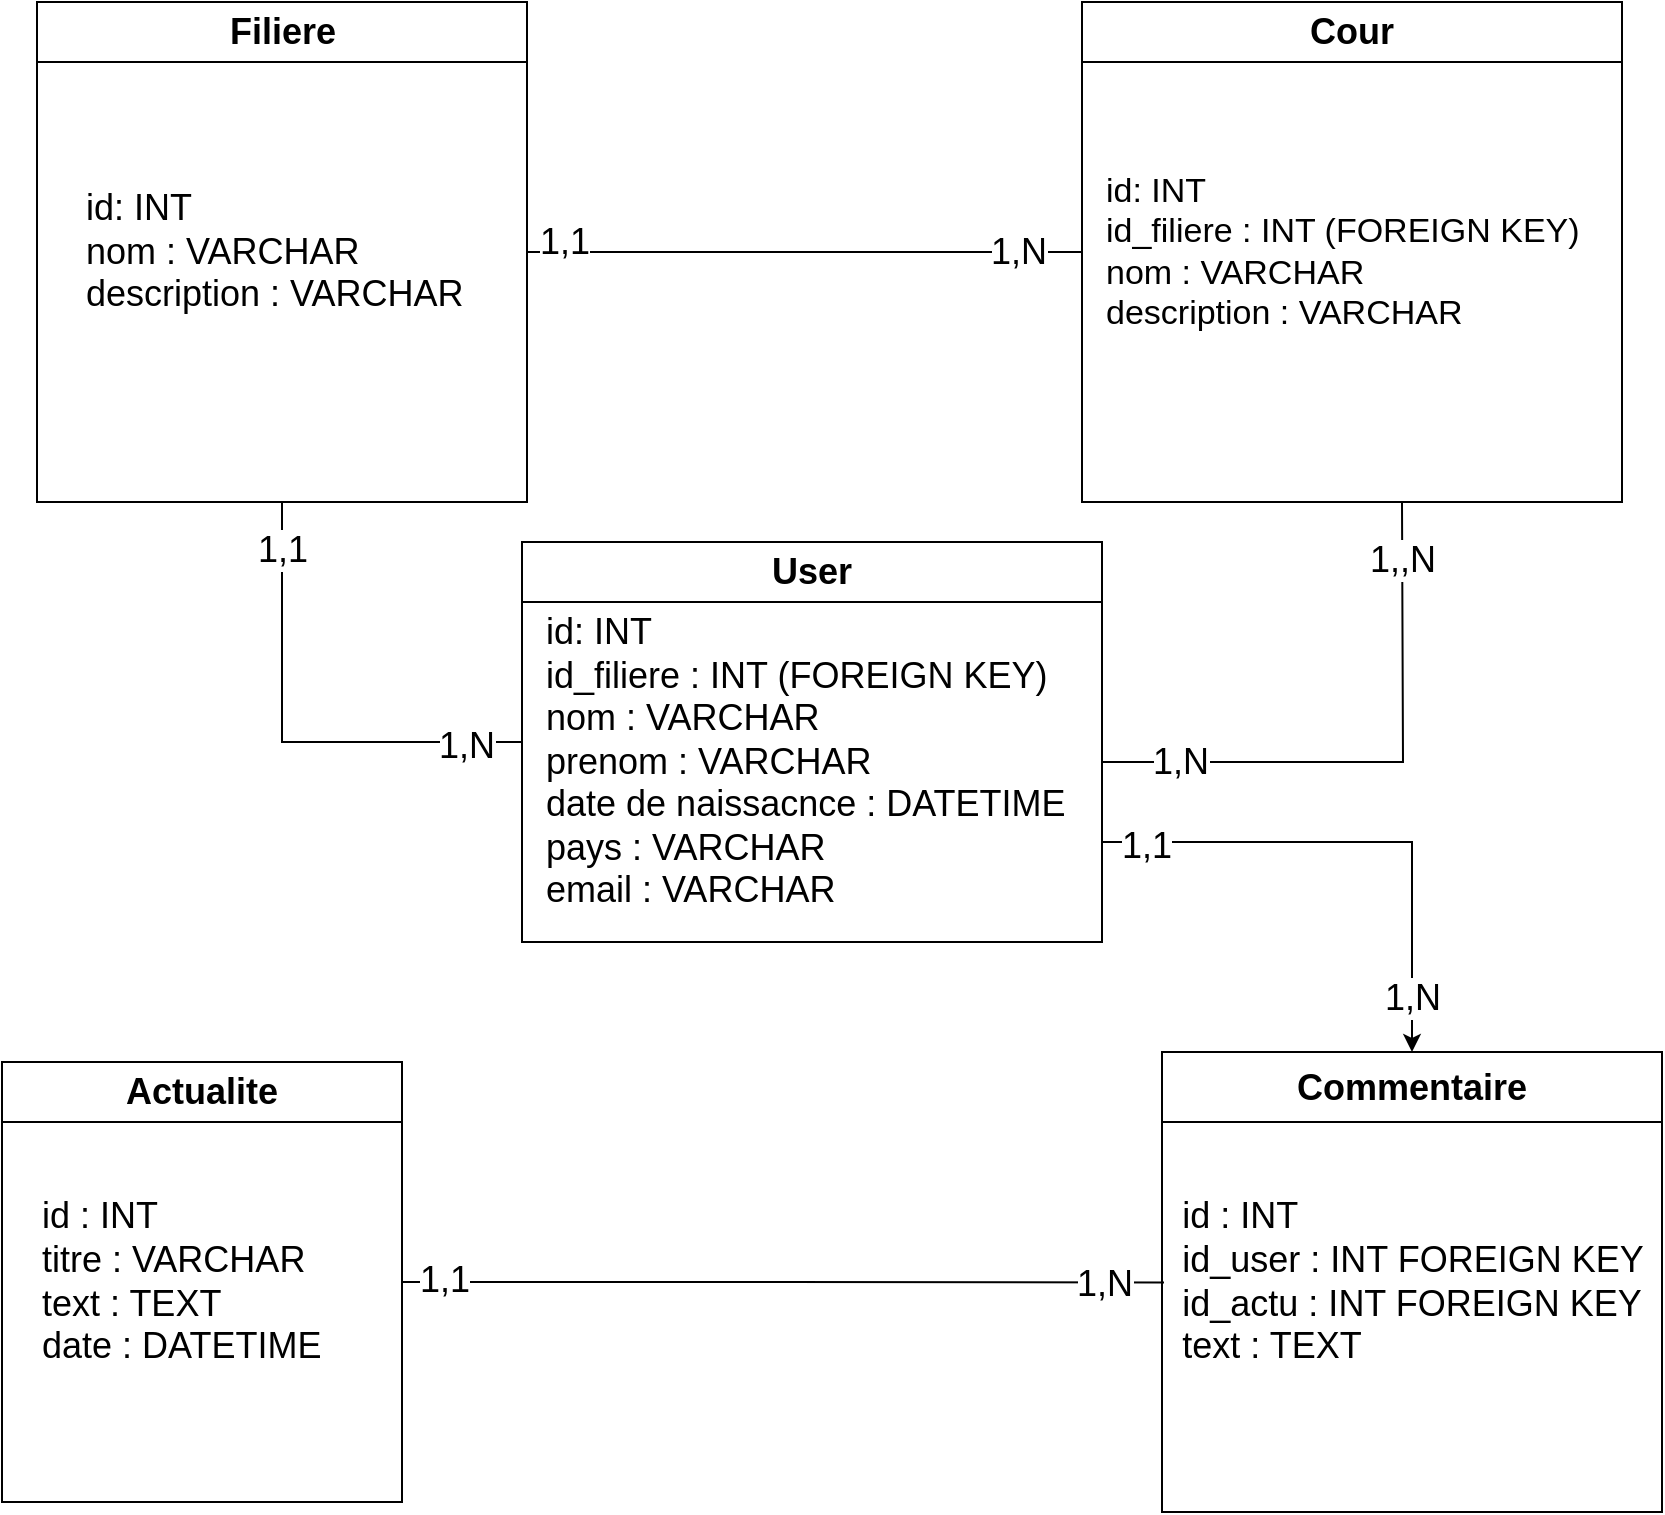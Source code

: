 <mxfile version="22.1.3" type="device">
  <diagram name="Page-1" id="TmUAgMcOSbgSIMeHHVG7">
    <mxGraphModel dx="1173" dy="637" grid="1" gridSize="10" guides="1" tooltips="1" connect="1" arrows="1" fold="1" page="1" pageScale="1" pageWidth="827" pageHeight="1169" math="0" shadow="0">
      <root>
        <mxCell id="0" />
        <mxCell id="1" parent="0" />
        <mxCell id="QFt0IGW34_CqtT6Z_yx7-3" style="edgeStyle=orthogonalEdgeStyle;rounded=0;orthogonalLoop=1;jettySize=auto;html=1;exitX=1;exitY=0.5;exitDx=0;exitDy=0;entryX=0;entryY=0.5;entryDx=0;entryDy=0;endArrow=none;endFill=0;" edge="1" parent="1" source="QFt0IGW34_CqtT6Z_yx7-1" target="QFt0IGW34_CqtT6Z_yx7-2">
          <mxGeometry relative="1" as="geometry" />
        </mxCell>
        <mxCell id="QFt0IGW34_CqtT6Z_yx7-19" value="&lt;font style=&quot;font-size: 18px;&quot;&gt;1,N&lt;/font&gt;" style="edgeLabel;html=1;align=center;verticalAlign=middle;resizable=0;points=[];" vertex="1" connectable="0" parent="QFt0IGW34_CqtT6Z_yx7-3">
          <mxGeometry x="0.767" y="-1" relative="1" as="geometry">
            <mxPoint y="-1" as="offset" />
          </mxGeometry>
        </mxCell>
        <mxCell id="QFt0IGW34_CqtT6Z_yx7-20" value="&lt;font style=&quot;font-size: 18px;&quot;&gt;1,1&lt;/font&gt;" style="edgeLabel;html=1;align=center;verticalAlign=middle;resizable=0;points=[];" vertex="1" connectable="0" parent="QFt0IGW34_CqtT6Z_yx7-3">
          <mxGeometry x="-0.886" y="5" relative="1" as="geometry">
            <mxPoint x="2" as="offset" />
          </mxGeometry>
        </mxCell>
        <mxCell id="QFt0IGW34_CqtT6Z_yx7-21" style="edgeStyle=orthogonalEdgeStyle;rounded=0;orthogonalLoop=1;jettySize=auto;html=1;exitX=0.5;exitY=1;exitDx=0;exitDy=0;entryX=0;entryY=0.5;entryDx=0;entryDy=0;endArrow=none;endFill=0;" edge="1" parent="1" source="QFt0IGW34_CqtT6Z_yx7-1" target="QFt0IGW34_CqtT6Z_yx7-4">
          <mxGeometry relative="1" as="geometry" />
        </mxCell>
        <mxCell id="QFt0IGW34_CqtT6Z_yx7-22" value="&lt;font style=&quot;font-size: 18px;&quot;&gt;1,1&lt;/font&gt;" style="edgeLabel;html=1;align=center;verticalAlign=middle;resizable=0;points=[];" vertex="1" connectable="0" parent="QFt0IGW34_CqtT6Z_yx7-21">
          <mxGeometry x="-0.803" relative="1" as="geometry">
            <mxPoint as="offset" />
          </mxGeometry>
        </mxCell>
        <mxCell id="QFt0IGW34_CqtT6Z_yx7-23" value="&lt;font style=&quot;font-size: 18px;&quot;&gt;1,N&lt;/font&gt;" style="edgeLabel;html=1;align=center;verticalAlign=middle;resizable=0;points=[];" vertex="1" connectable="0" parent="QFt0IGW34_CqtT6Z_yx7-21">
          <mxGeometry x="0.764" y="-2" relative="1" as="geometry">
            <mxPoint as="offset" />
          </mxGeometry>
        </mxCell>
        <mxCell id="QFt0IGW34_CqtT6Z_yx7-1" value="&lt;font style=&quot;font-size: 18px;&quot;&gt;Filiere&lt;/font&gt;" style="swimlane;whiteSpace=wrap;html=1;startSize=30;" vertex="1" parent="1">
          <mxGeometry x="47.5" y="100" width="245" height="250" as="geometry" />
        </mxCell>
        <mxCell id="QFt0IGW34_CqtT6Z_yx7-9" value="&lt;font style=&quot;font-size: 18px;&quot;&gt;id: INT&lt;br&gt;nom : VARCHAR&lt;br&gt;description : VARCHAR&lt;br&gt;&lt;/font&gt;" style="text;html=1;align=left;verticalAlign=middle;resizable=0;points=[];autosize=1;strokeColor=none;fillColor=none;" vertex="1" parent="QFt0IGW34_CqtT6Z_yx7-1">
          <mxGeometry x="22.5" y="85" width="210" height="80" as="geometry" />
        </mxCell>
        <mxCell id="QFt0IGW34_CqtT6Z_yx7-2" value="&lt;font style=&quot;font-size: 18px;&quot;&gt;Cour&lt;/font&gt;" style="swimlane;whiteSpace=wrap;html=1;startSize=30;" vertex="1" parent="1">
          <mxGeometry x="570" y="100" width="270" height="250" as="geometry" />
        </mxCell>
        <mxCell id="QFt0IGW34_CqtT6Z_yx7-11" value="&lt;font style=&quot;font-size: 17px;&quot;&gt;id: INT&lt;br&gt;id_filiere : INT (FOREIGN KEY)&lt;br style=&quot;border-color: var(--border-color);&quot;&gt;&lt;span style=&quot;&quot;&gt;nom : VARCHAR&lt;/span&gt;&lt;br style=&quot;border-color: var(--border-color);&quot;&gt;&lt;span style=&quot;&quot;&gt;description : VARCHAR&lt;/span&gt;&lt;/font&gt;" style="text;html=1;align=left;verticalAlign=middle;resizable=0;points=[];autosize=1;strokeColor=none;fillColor=none;" vertex="1" parent="QFt0IGW34_CqtT6Z_yx7-2">
          <mxGeometry x="10" y="75" width="260" height="100" as="geometry" />
        </mxCell>
        <mxCell id="QFt0IGW34_CqtT6Z_yx7-35" style="edgeStyle=orthogonalEdgeStyle;rounded=0;orthogonalLoop=1;jettySize=auto;html=1;exitX=1;exitY=0.75;exitDx=0;exitDy=0;entryX=0.5;entryY=0;entryDx=0;entryDy=0;" edge="1" parent="1" source="QFt0IGW34_CqtT6Z_yx7-4" target="QFt0IGW34_CqtT6Z_yx7-8">
          <mxGeometry relative="1" as="geometry" />
        </mxCell>
        <mxCell id="QFt0IGW34_CqtT6Z_yx7-36" value="&lt;font style=&quot;font-size: 18px;&quot;&gt;1,N&lt;/font&gt;" style="edgeLabel;html=1;align=center;verticalAlign=middle;resizable=0;points=[];" vertex="1" connectable="0" parent="QFt0IGW34_CqtT6Z_yx7-35">
          <mxGeometry x="0.779" relative="1" as="geometry">
            <mxPoint y="1" as="offset" />
          </mxGeometry>
        </mxCell>
        <mxCell id="QFt0IGW34_CqtT6Z_yx7-37" value="&lt;font style=&quot;font-size: 18px;&quot;&gt;1,1&lt;/font&gt;" style="edgeLabel;html=1;align=center;verticalAlign=middle;resizable=0;points=[];" vertex="1" connectable="0" parent="QFt0IGW34_CqtT6Z_yx7-35">
          <mxGeometry x="-0.833" y="-2" relative="1" as="geometry">
            <mxPoint as="offset" />
          </mxGeometry>
        </mxCell>
        <mxCell id="QFt0IGW34_CqtT6Z_yx7-4" value="&lt;font style=&quot;font-size: 18px;&quot;&gt;User&lt;/font&gt;" style="swimlane;whiteSpace=wrap;html=1;startSize=30;" vertex="1" parent="1">
          <mxGeometry x="290" y="370" width="290" height="200" as="geometry" />
        </mxCell>
        <mxCell id="QFt0IGW34_CqtT6Z_yx7-24" style="edgeStyle=orthogonalEdgeStyle;rounded=0;orthogonalLoop=1;jettySize=auto;html=1;endArrow=none;endFill=0;" edge="1" parent="QFt0IGW34_CqtT6Z_yx7-4" source="QFt0IGW34_CqtT6Z_yx7-12">
          <mxGeometry relative="1" as="geometry">
            <mxPoint x="440" y="-20" as="targetPoint" />
          </mxGeometry>
        </mxCell>
        <mxCell id="QFt0IGW34_CqtT6Z_yx7-25" value="&lt;font style=&quot;font-size: 18px;&quot;&gt;1,N&lt;/font&gt;" style="edgeLabel;html=1;align=center;verticalAlign=middle;resizable=0;points=[];" vertex="1" connectable="0" parent="QFt0IGW34_CqtT6Z_yx7-24">
          <mxGeometry x="-0.846" relative="1" as="geometry">
            <mxPoint x="17" as="offset" />
          </mxGeometry>
        </mxCell>
        <mxCell id="QFt0IGW34_CqtT6Z_yx7-26" value="&lt;font style=&quot;font-size: 18px;&quot;&gt;1,,N&lt;/font&gt;" style="edgeLabel;html=1;align=center;verticalAlign=middle;resizable=0;points=[];" vertex="1" connectable="0" parent="QFt0IGW34_CqtT6Z_yx7-24">
          <mxGeometry x="0.793" relative="1" as="geometry">
            <mxPoint as="offset" />
          </mxGeometry>
        </mxCell>
        <mxCell id="QFt0IGW34_CqtT6Z_yx7-7" value="&lt;font style=&quot;font-size: 18px;&quot;&gt;Actualite&lt;/font&gt;" style="swimlane;whiteSpace=wrap;html=1;startSize=30;" vertex="1" parent="1">
          <mxGeometry x="30" y="630" width="200" height="220" as="geometry" />
        </mxCell>
        <mxCell id="QFt0IGW34_CqtT6Z_yx7-13" value="&lt;font style=&quot;font-size: 18px;&quot;&gt;id : INT&lt;br&gt;titre : VARCHAR&lt;br&gt;text : TEXT&lt;br&gt;date : DATETIME&amp;nbsp;&lt;/font&gt;" style="text;html=1;align=left;verticalAlign=middle;resizable=0;points=[];autosize=1;strokeColor=none;fillColor=none;" vertex="1" parent="QFt0IGW34_CqtT6Z_yx7-7">
          <mxGeometry x="17.5" y="60" width="170" height="100" as="geometry" />
        </mxCell>
        <mxCell id="QFt0IGW34_CqtT6Z_yx7-8" value="&lt;font style=&quot;font-size: 18px;&quot;&gt;Commentaire&lt;/font&gt;" style="swimlane;whiteSpace=wrap;html=1;startSize=35;" vertex="1" parent="1">
          <mxGeometry x="610" y="625" width="250" height="230" as="geometry" />
        </mxCell>
        <mxCell id="QFt0IGW34_CqtT6Z_yx7-15" value="&lt;div style=&quot;text-align: left; font-size: 18px;&quot;&gt;&lt;span style=&quot;background-color: initial;&quot;&gt;&lt;font style=&quot;font-size: 18px;&quot;&gt;id : INT&lt;/font&gt;&lt;/span&gt;&lt;/div&gt;&lt;div style=&quot;text-align: left; font-size: 18px;&quot;&gt;&lt;span style=&quot;background-color: initial;&quot;&gt;&lt;font style=&quot;font-size: 18px;&quot;&gt;id_user : INT FOREIGN KEY&lt;/font&gt;&lt;/span&gt;&lt;/div&gt;&lt;div style=&quot;text-align: left; font-size: 18px;&quot;&gt;&lt;span style=&quot;background-color: initial;&quot;&gt;&lt;font style=&quot;font-size: 18px;&quot;&gt;id_actu : INT FOREIGN KEY&lt;/font&gt;&lt;/span&gt;&lt;/div&gt;&lt;div style=&quot;text-align: left; font-size: 18px;&quot;&gt;&lt;span style=&quot;background-color: initial;&quot;&gt;&lt;font style=&quot;font-size: 18px;&quot;&gt;text : TEXT&lt;/font&gt;&lt;/span&gt;&lt;/div&gt;" style="text;html=1;align=center;verticalAlign=middle;resizable=0;points=[];autosize=1;strokeColor=none;fillColor=none;" vertex="1" parent="QFt0IGW34_CqtT6Z_yx7-8">
          <mxGeometry y="65" width="250" height="100" as="geometry" />
        </mxCell>
        <mxCell id="QFt0IGW34_CqtT6Z_yx7-28" style="edgeStyle=orthogonalEdgeStyle;rounded=0;orthogonalLoop=1;jettySize=auto;html=1;exitX=1;exitY=0.5;exitDx=0;exitDy=0;entryX=0.004;entryY=0.503;entryDx=0;entryDy=0;entryPerimeter=0;endArrow=none;endFill=0;" edge="1" parent="1" source="QFt0IGW34_CqtT6Z_yx7-7" target="QFt0IGW34_CqtT6Z_yx7-15">
          <mxGeometry relative="1" as="geometry" />
        </mxCell>
        <mxCell id="QFt0IGW34_CqtT6Z_yx7-29" value="&lt;font style=&quot;font-size: 18px;&quot;&gt;1,1&lt;/font&gt;" style="edgeLabel;html=1;align=center;verticalAlign=middle;resizable=0;points=[];" vertex="1" connectable="0" parent="QFt0IGW34_CqtT6Z_yx7-28">
          <mxGeometry x="-0.89" y="1" relative="1" as="geometry">
            <mxPoint as="offset" />
          </mxGeometry>
        </mxCell>
        <mxCell id="QFt0IGW34_CqtT6Z_yx7-34" value="&lt;font style=&quot;font-size: 18px;&quot;&gt;1,N&lt;/font&gt;" style="edgeLabel;html=1;align=center;verticalAlign=middle;resizable=0;points=[];" vertex="1" connectable="0" parent="QFt0IGW34_CqtT6Z_yx7-28">
          <mxGeometry x="0.844" relative="1" as="geometry">
            <mxPoint as="offset" />
          </mxGeometry>
        </mxCell>
        <mxCell id="QFt0IGW34_CqtT6Z_yx7-12" value="&lt;font style=&quot;font-size: 18px;&quot;&gt;&lt;font style=&quot;font-size: 18px;&quot;&gt;id: INT&lt;br&gt;&lt;/font&gt;id_filiere : INT (FOREIGN KEY)&lt;br style=&quot;border-color: var(--border-color);&quot;&gt;nom : VARCHAR&lt;br&gt;prenom : VARCHAR&lt;br&gt;date de naissacnce : DATETIME&lt;br&gt;pays : VARCHAR&lt;br&gt;email : VARCHAR&lt;br&gt;&lt;/font&gt;" style="text;html=1;align=left;verticalAlign=middle;resizable=0;points=[];autosize=1;strokeColor=none;fillColor=none;" vertex="1" parent="1">
          <mxGeometry x="300" y="400" width="280" height="160" as="geometry" />
        </mxCell>
      </root>
    </mxGraphModel>
  </diagram>
</mxfile>
